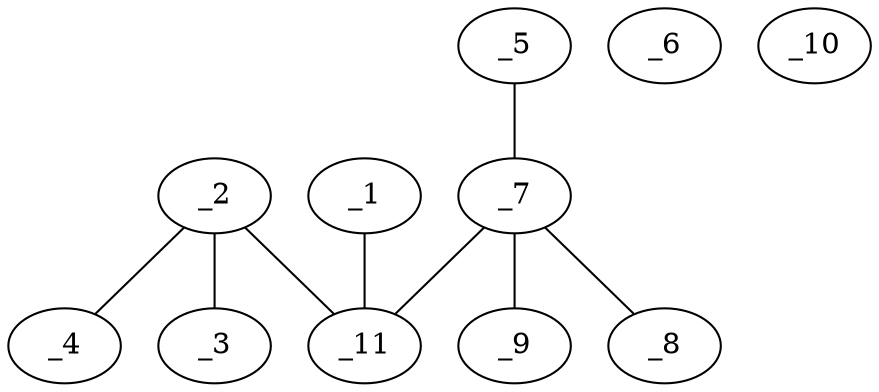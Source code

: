 graph molid667068 {
	_1	 [charge=0,
		chem=4,
		symbol="N  ",
		x="0.8333",
		y=0];
	_11	 [charge=0,
		chem=1,
		symbol="C  ",
		x="2.5",
		y="-2.35"];
	_1 -- _11	 [valence=1];
	_2	 [charge=0,
		chem=1,
		symbol="C  ",
		x="1.25",
		y="-4.35"];
	_3	 [charge=0,
		chem=2,
		symbol="O  ",
		x="0.5",
		y="-6.35"];
	_2 -- _3	 [valence=2];
	_4	 [charge="-1",
		chem=2,
		symbol="O  ",
		x="1.5",
		y="-6.15"];
	_2 -- _4	 [valence=1];
	_2 -- _11	 [valence=1];
	_5	 [charge=1,
		chem=5,
		symbol="S  ",
		x="2.5",
		y="-5.8"];
	_7	 [charge=0,
		chem=1,
		symbol="C  ",
		x="3.75",
		y="-4.15"];
	_5 -- _7	 [valence=1];
	_6	 [charge=1,
		chem=3,
		symbol="Cu ",
		x="2.5",
		y=0];
	_8	 [charge=0,
		chem=1,
		symbol="C  ",
		x="3.5",
		y="-6"];
	_7 -- _8	 [valence=1];
	_9	 [charge=0,
		chem=1,
		symbol="C  ",
		x="4.5",
		y="-6.35"];
	_7 -- _9	 [valence=1];
	_7 -- _11	 [valence=1];
	_10	 [charge=0,
		chem=2,
		symbol="O  ",
		x="4.1667",
		y=0];
}
